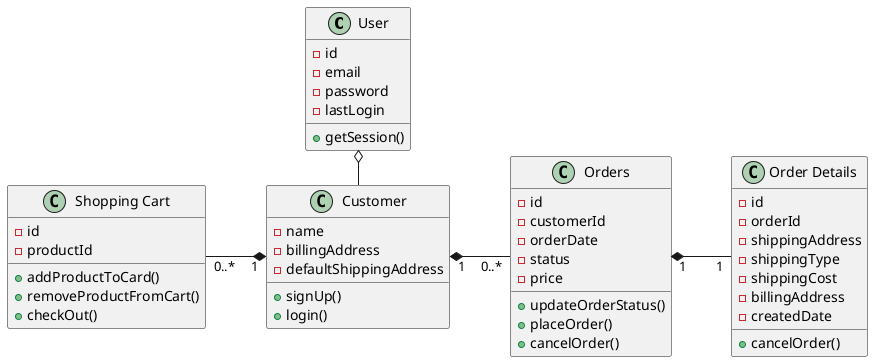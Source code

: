 @startuml

' diagram source:
' https://landing.moqups.com/img/content/diagrams/uml-diagrams/uml-class-diagram/uml-class-1600.png

left to right direction

class User
class Customer
class "Shopping Cart" as sc
class Orders
class "Order Details" as od

User o- Customer
sc "0..*" --* "1" Customer
Customer "1" *-- "0..*" Orders
Orders "1" *-- "1" od

class User {
    - id
    - email
    - password
    - lastLogin
    + getSession()
}

sc : - id
sc : - productId
sc : + addProductToCard()
sc : + removeProductFromCart()
sc : + checkOut()

class Customer {
    - name
    - billingAddress
    - defaultShippingAddress
    + signUp()
    + login()
}

class Orders {
    - id
    - customerId
    - orderDate
    - status
    - price
    + updateOrderStatus()
    + placeOrder()
    + cancelOrder()
}

class od {
    - id
    - orderId
    - shippingAddress
    - shippingType
    - shippingCost
    - billingAddress
    - createdDate
    + cancelOrder()
}

@enduml